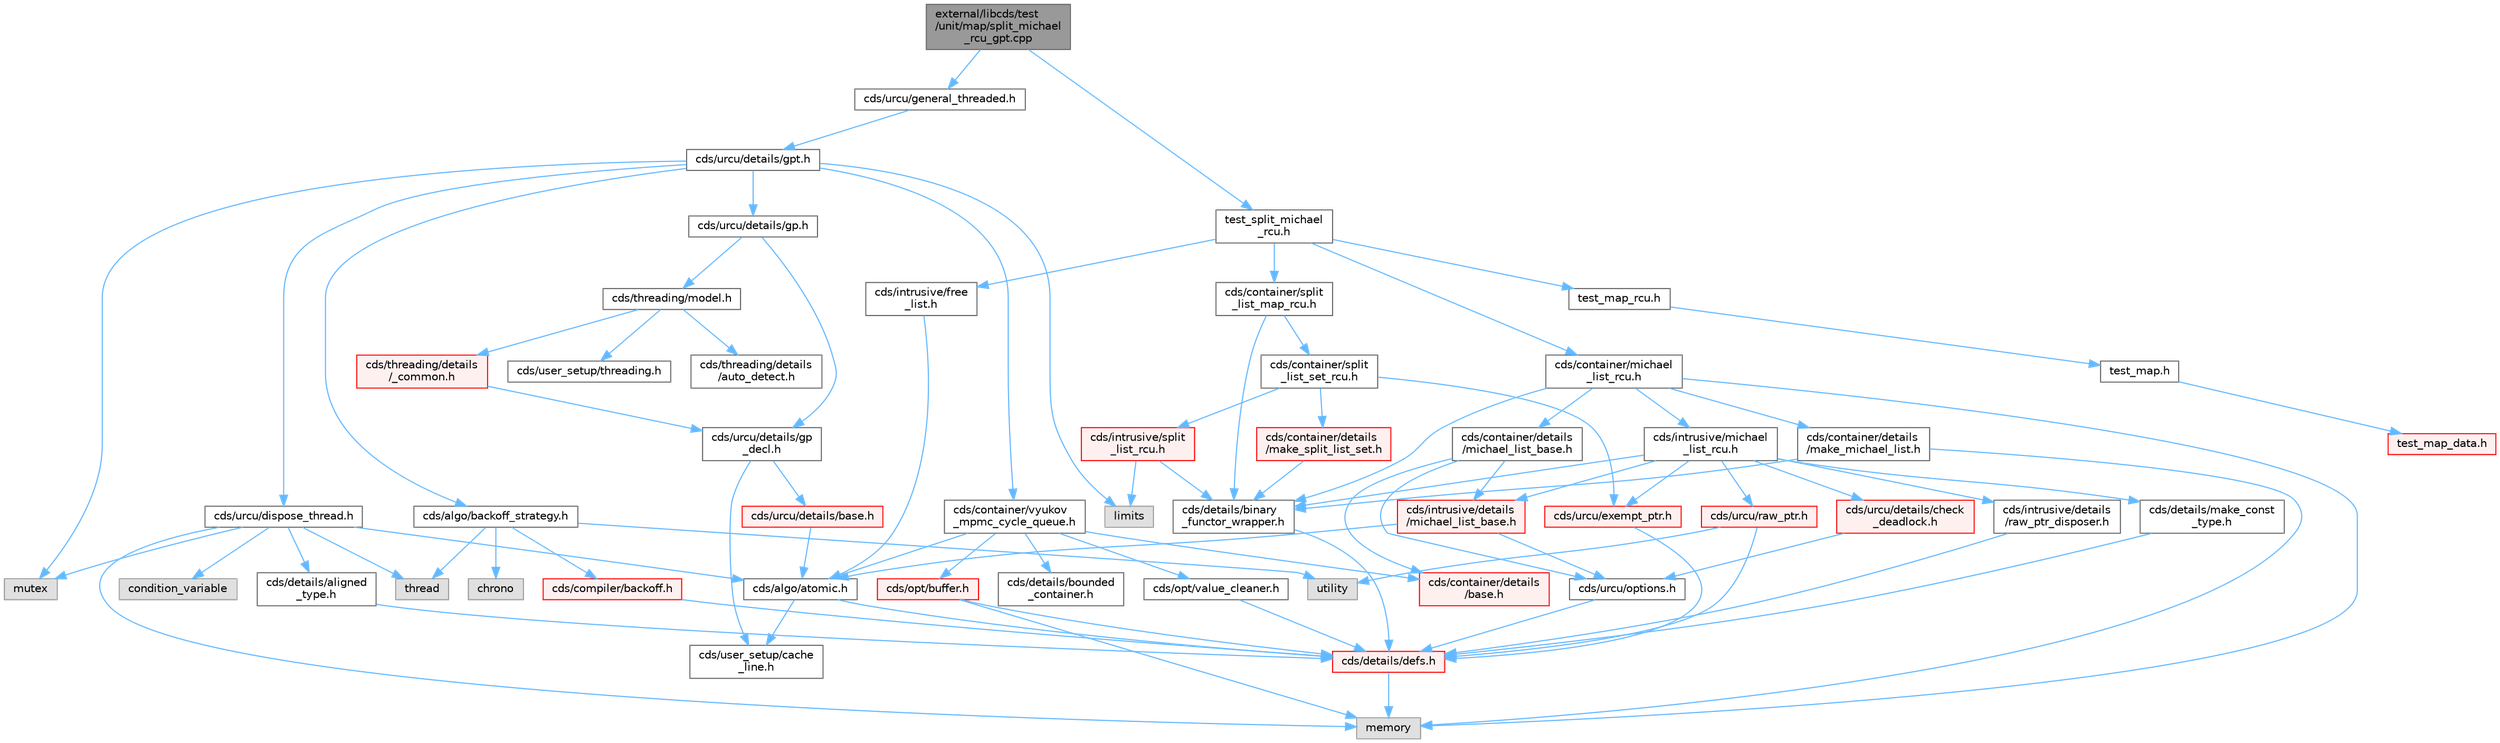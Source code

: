 digraph "external/libcds/test/unit/map/split_michael_rcu_gpt.cpp"
{
 // LATEX_PDF_SIZE
  bgcolor="transparent";
  edge [fontname=Helvetica,fontsize=10,labelfontname=Helvetica,labelfontsize=10];
  node [fontname=Helvetica,fontsize=10,shape=box,height=0.2,width=0.4];
  Node1 [id="Node000001",label="external/libcds/test\l/unit/map/split_michael\l_rcu_gpt.cpp",height=0.2,width=0.4,color="gray40", fillcolor="grey60", style="filled", fontcolor="black",tooltip=" "];
  Node1 -> Node2 [id="edge84_Node000001_Node000002",color="steelblue1",style="solid",tooltip=" "];
  Node2 [id="Node000002",label="cds/urcu/general_threaded.h",height=0.2,width=0.4,color="grey40", fillcolor="white", style="filled",URL="$general__threaded_8h.html",tooltip=" "];
  Node2 -> Node3 [id="edge85_Node000002_Node000003",color="steelblue1",style="solid",tooltip=" "];
  Node3 [id="Node000003",label="cds/urcu/details/gpt.h",height=0.2,width=0.4,color="grey40", fillcolor="white", style="filled",URL="$gpt_8h.html",tooltip=" "];
  Node3 -> Node4 [id="edge86_Node000003_Node000004",color="steelblue1",style="solid",tooltip=" "];
  Node4 [id="Node000004",label="mutex",height=0.2,width=0.4,color="grey60", fillcolor="#E0E0E0", style="filled",tooltip=" "];
  Node3 -> Node5 [id="edge87_Node000003_Node000005",color="steelblue1",style="solid",tooltip=" "];
  Node5 [id="Node000005",label="limits",height=0.2,width=0.4,color="grey60", fillcolor="#E0E0E0", style="filled",tooltip=" "];
  Node3 -> Node6 [id="edge88_Node000003_Node000006",color="steelblue1",style="solid",tooltip=" "];
  Node6 [id="Node000006",label="cds/urcu/details/gp.h",height=0.2,width=0.4,color="grey40", fillcolor="white", style="filled",URL="$gp_8h.html",tooltip=" "];
  Node6 -> Node7 [id="edge89_Node000006_Node000007",color="steelblue1",style="solid",tooltip=" "];
  Node7 [id="Node000007",label="cds/urcu/details/gp\l_decl.h",height=0.2,width=0.4,color="grey40", fillcolor="white", style="filled",URL="$gp__decl_8h.html",tooltip=" "];
  Node7 -> Node8 [id="edge90_Node000007_Node000008",color="steelblue1",style="solid",tooltip=" "];
  Node8 [id="Node000008",label="cds/urcu/details/base.h",height=0.2,width=0.4,color="red", fillcolor="#FFF0F0", style="filled",URL="$external_2libcds_2cds_2urcu_2details_2base_8h.html",tooltip=" "];
  Node8 -> Node9 [id="edge91_Node000008_Node000009",color="steelblue1",style="solid",tooltip=" "];
  Node9 [id="Node000009",label="cds/algo/atomic.h",height=0.2,width=0.4,color="grey40", fillcolor="white", style="filled",URL="$external_2libcds_2cds_2algo_2atomic_8h.html",tooltip=" "];
  Node9 -> Node10 [id="edge92_Node000009_Node000010",color="steelblue1",style="solid",tooltip=" "];
  Node10 [id="Node000010",label="cds/details/defs.h",height=0.2,width=0.4,color="red", fillcolor="#FFF0F0", style="filled",URL="$details_2defs_8h.html",tooltip=" "];
  Node10 -> Node18 [id="edge93_Node000010_Node000018",color="steelblue1",style="solid",tooltip=" "];
  Node18 [id="Node000018",label="memory",height=0.2,width=0.4,color="grey60", fillcolor="#E0E0E0", style="filled",tooltip=" "];
  Node9 -> Node23 [id="edge94_Node000009_Node000023",color="steelblue1",style="solid",tooltip=" "];
  Node23 [id="Node000023",label="cds/user_setup/cache\l_line.h",height=0.2,width=0.4,color="grey40", fillcolor="white", style="filled",URL="$cache__line_8h.html",tooltip="Cache-line size definition"];
  Node7 -> Node23 [id="edge95_Node000007_Node000023",color="steelblue1",style="solid",tooltip=" "];
  Node6 -> Node47 [id="edge96_Node000006_Node000047",color="steelblue1",style="solid",tooltip=" "];
  Node47 [id="Node000047",label="cds/threading/model.h",height=0.2,width=0.4,color="grey40", fillcolor="white", style="filled",URL="$model_8h.html",tooltip=" "];
  Node47 -> Node48 [id="edge97_Node000047_Node000048",color="steelblue1",style="solid",tooltip=" "];
  Node48 [id="Node000048",label="cds/threading/details\l/_common.h",height=0.2,width=0.4,color="red", fillcolor="#FFF0F0", style="filled",URL="$__common_8h.html",tooltip=" "];
  Node48 -> Node7 [id="edge98_Node000048_Node000007",color="steelblue1",style="solid",tooltip=" "];
  Node47 -> Node52 [id="edge99_Node000047_Node000052",color="steelblue1",style="solid",tooltip=" "];
  Node52 [id="Node000052",label="cds/user_setup/threading.h",height=0.2,width=0.4,color="grey40", fillcolor="white", style="filled",URL="$external_2libcds_2cds_2user__setup_2threading_8h.html",tooltip=" "];
  Node47 -> Node53 [id="edge100_Node000047_Node000053",color="steelblue1",style="solid",tooltip=" "];
  Node53 [id="Node000053",label="cds/threading/details\l/auto_detect.h",height=0.2,width=0.4,color="grey40", fillcolor="white", style="filled",URL="$auto__detect_8h.html",tooltip=" "];
  Node3 -> Node54 [id="edge101_Node000003_Node000054",color="steelblue1",style="solid",tooltip=" "];
  Node54 [id="Node000054",label="cds/urcu/dispose_thread.h",height=0.2,width=0.4,color="grey40", fillcolor="white", style="filled",URL="$dispose__thread_8h.html",tooltip=" "];
  Node54 -> Node18 [id="edge102_Node000054_Node000018",color="steelblue1",style="solid",tooltip=" "];
  Node54 -> Node37 [id="edge103_Node000054_Node000037",color="steelblue1",style="solid",tooltip=" "];
  Node37 [id="Node000037",label="thread",height=0.2,width=0.4,color="grey60", fillcolor="#E0E0E0", style="filled",tooltip=" "];
  Node54 -> Node4 [id="edge104_Node000054_Node000004",color="steelblue1",style="solid",tooltip=" "];
  Node54 -> Node55 [id="edge105_Node000054_Node000055",color="steelblue1",style="solid",tooltip=" "];
  Node55 [id="Node000055",label="condition_variable",height=0.2,width=0.4,color="grey60", fillcolor="#E0E0E0", style="filled",tooltip=" "];
  Node54 -> Node56 [id="edge106_Node000054_Node000056",color="steelblue1",style="solid",tooltip=" "];
  Node56 [id="Node000056",label="cds/details/aligned\l_type.h",height=0.2,width=0.4,color="grey40", fillcolor="white", style="filled",URL="$aligned__type_8h.html",tooltip=" "];
  Node56 -> Node10 [id="edge107_Node000056_Node000010",color="steelblue1",style="solid",tooltip=" "];
  Node54 -> Node9 [id="edge108_Node000054_Node000009",color="steelblue1",style="solid",tooltip=" "];
  Node3 -> Node57 [id="edge109_Node000003_Node000057",color="steelblue1",style="solid",tooltip=" "];
  Node57 [id="Node000057",label="cds/algo/backoff_strategy.h",height=0.2,width=0.4,color="grey40", fillcolor="white", style="filled",URL="$backoff__strategy_8h.html",tooltip=" "];
  Node57 -> Node42 [id="edge110_Node000057_Node000042",color="steelblue1",style="solid",tooltip=" "];
  Node42 [id="Node000042",label="utility",height=0.2,width=0.4,color="grey60", fillcolor="#E0E0E0", style="filled",tooltip=" "];
  Node57 -> Node37 [id="edge111_Node000057_Node000037",color="steelblue1",style="solid",tooltip=" "];
  Node57 -> Node58 [id="edge112_Node000057_Node000058",color="steelblue1",style="solid",tooltip=" "];
  Node58 [id="Node000058",label="chrono",height=0.2,width=0.4,color="grey60", fillcolor="#E0E0E0", style="filled",tooltip=" "];
  Node57 -> Node59 [id="edge113_Node000057_Node000059",color="steelblue1",style="solid",tooltip=" "];
  Node59 [id="Node000059",label="cds/compiler/backoff.h",height=0.2,width=0.4,color="red", fillcolor="#FFF0F0", style="filled",URL="$backoff_8h.html",tooltip=" "];
  Node59 -> Node10 [id="edge114_Node000059_Node000010",color="steelblue1",style="solid",tooltip=" "];
  Node3 -> Node61 [id="edge115_Node000003_Node000061",color="steelblue1",style="solid",tooltip=" "];
  Node61 [id="Node000061",label="cds/container/vyukov\l_mpmc_cycle_queue.h",height=0.2,width=0.4,color="grey40", fillcolor="white", style="filled",URL="$container_2vyukov__mpmc__cycle__queue_8h.html",tooltip=" "];
  Node61 -> Node62 [id="edge116_Node000061_Node000062",color="steelblue1",style="solid",tooltip=" "];
  Node62 [id="Node000062",label="cds/container/details\l/base.h",height=0.2,width=0.4,color="red", fillcolor="#FFF0F0", style="filled",URL="$external_2libcds_2cds_2container_2details_2base_8h.html",tooltip=" "];
  Node61 -> Node67 [id="edge117_Node000061_Node000067",color="steelblue1",style="solid",tooltip=" "];
  Node67 [id="Node000067",label="cds/opt/buffer.h",height=0.2,width=0.4,color="red", fillcolor="#FFF0F0", style="filled",URL="$external_2libcds_2cds_2opt_2buffer_8h.html",tooltip=" "];
  Node67 -> Node10 [id="edge118_Node000067_Node000010",color="steelblue1",style="solid",tooltip=" "];
  Node67 -> Node18 [id="edge119_Node000067_Node000018",color="steelblue1",style="solid",tooltip=" "];
  Node61 -> Node69 [id="edge120_Node000061_Node000069",color="steelblue1",style="solid",tooltip=" "];
  Node69 [id="Node000069",label="cds/opt/value_cleaner.h",height=0.2,width=0.4,color="grey40", fillcolor="white", style="filled",URL="$value__cleaner_8h.html",tooltip=" "];
  Node69 -> Node10 [id="edge121_Node000069_Node000010",color="steelblue1",style="solid",tooltip=" "];
  Node61 -> Node9 [id="edge122_Node000061_Node000009",color="steelblue1",style="solid",tooltip=" "];
  Node61 -> Node70 [id="edge123_Node000061_Node000070",color="steelblue1",style="solid",tooltip=" "];
  Node70 [id="Node000070",label="cds/details/bounded\l_container.h",height=0.2,width=0.4,color="grey40", fillcolor="white", style="filled",URL="$bounded__container_8h.html",tooltip=" "];
  Node1 -> Node71 [id="edge124_Node000001_Node000071",color="steelblue1",style="solid",tooltip=" "];
  Node71 [id="Node000071",label="test_split_michael\l_rcu.h",height=0.2,width=0.4,color="grey40", fillcolor="white", style="filled",URL="$map_2test__split__michael__rcu_8h.html",tooltip=" "];
  Node71 -> Node72 [id="edge125_Node000071_Node000072",color="steelblue1",style="solid",tooltip=" "];
  Node72 [id="Node000072",label="test_map_rcu.h",height=0.2,width=0.4,color="grey40", fillcolor="white", style="filled",URL="$test__map__rcu_8h.html",tooltip=" "];
  Node72 -> Node73 [id="edge126_Node000072_Node000073",color="steelblue1",style="solid",tooltip=" "];
  Node73 [id="Node000073",label="test_map.h",height=0.2,width=0.4,color="grey40", fillcolor="white", style="filled",URL="$map_2test__map_8h.html",tooltip=" "];
  Node73 -> Node74 [id="edge127_Node000073_Node000074",color="steelblue1",style="solid",tooltip=" "];
  Node74 [id="Node000074",label="test_map_data.h",height=0.2,width=0.4,color="red", fillcolor="#FFF0F0", style="filled",URL="$map_2test__map__data_8h.html",tooltip=" "];
  Node71 -> Node84 [id="edge128_Node000071_Node000084",color="steelblue1",style="solid",tooltip=" "];
  Node84 [id="Node000084",label="cds/container/michael\l_list_rcu.h",height=0.2,width=0.4,color="grey40", fillcolor="white", style="filled",URL="$container_2michael__list__rcu_8h.html",tooltip=" "];
  Node84 -> Node18 [id="edge129_Node000084_Node000018",color="steelblue1",style="solid",tooltip=" "];
  Node84 -> Node85 [id="edge130_Node000084_Node000085",color="steelblue1",style="solid",tooltip=" "];
  Node85 [id="Node000085",label="cds/container/details\l/michael_list_base.h",height=0.2,width=0.4,color="grey40", fillcolor="white", style="filled",URL="$container_2details_2michael__list__base_8h.html",tooltip=" "];
  Node85 -> Node62 [id="edge131_Node000085_Node000062",color="steelblue1",style="solid",tooltip=" "];
  Node85 -> Node86 [id="edge132_Node000085_Node000086",color="steelblue1",style="solid",tooltip=" "];
  Node86 [id="Node000086",label="cds/intrusive/details\l/michael_list_base.h",height=0.2,width=0.4,color="red", fillcolor="#FFF0F0", style="filled",URL="$intrusive_2details_2michael__list__base_8h.html",tooltip=" "];
  Node86 -> Node9 [id="edge133_Node000086_Node000009",color="steelblue1",style="solid",tooltip=" "];
  Node86 -> Node88 [id="edge134_Node000086_Node000088",color="steelblue1",style="solid",tooltip=" "];
  Node88 [id="Node000088",label="cds/urcu/options.h",height=0.2,width=0.4,color="grey40", fillcolor="white", style="filled",URL="$urcu_2options_8h.html",tooltip=" "];
  Node88 -> Node10 [id="edge135_Node000088_Node000010",color="steelblue1",style="solid",tooltip=" "];
  Node85 -> Node88 [id="edge136_Node000085_Node000088",color="steelblue1",style="solid",tooltip=" "];
  Node84 -> Node89 [id="edge137_Node000084_Node000089",color="steelblue1",style="solid",tooltip=" "];
  Node89 [id="Node000089",label="cds/intrusive/michael\l_list_rcu.h",height=0.2,width=0.4,color="grey40", fillcolor="white", style="filled",URL="$intrusive_2michael__list__rcu_8h.html",tooltip=" "];
  Node89 -> Node86 [id="edge138_Node000089_Node000086",color="steelblue1",style="solid",tooltip=" "];
  Node89 -> Node90 [id="edge139_Node000089_Node000090",color="steelblue1",style="solid",tooltip=" "];
  Node90 [id="Node000090",label="cds/urcu/details/check\l_deadlock.h",height=0.2,width=0.4,color="red", fillcolor="#FFF0F0", style="filled",URL="$check__deadlock_8h.html",tooltip=" "];
  Node90 -> Node88 [id="edge140_Node000090_Node000088",color="steelblue1",style="solid",tooltip=" "];
  Node89 -> Node91 [id="edge141_Node000089_Node000091",color="steelblue1",style="solid",tooltip=" "];
  Node91 [id="Node000091",label="cds/details/binary\l_functor_wrapper.h",height=0.2,width=0.4,color="grey40", fillcolor="white", style="filled",URL="$binary__functor__wrapper_8h.html",tooltip=" "];
  Node91 -> Node10 [id="edge142_Node000091_Node000010",color="steelblue1",style="solid",tooltip=" "];
  Node89 -> Node92 [id="edge143_Node000089_Node000092",color="steelblue1",style="solid",tooltip=" "];
  Node92 [id="Node000092",label="cds/details/make_const\l_type.h",height=0.2,width=0.4,color="grey40", fillcolor="white", style="filled",URL="$make__const__type_8h.html",tooltip=" "];
  Node92 -> Node10 [id="edge144_Node000092_Node000010",color="steelblue1",style="solid",tooltip=" "];
  Node89 -> Node93 [id="edge145_Node000089_Node000093",color="steelblue1",style="solid",tooltip=" "];
  Node93 [id="Node000093",label="cds/urcu/exempt_ptr.h",height=0.2,width=0.4,color="red", fillcolor="#FFF0F0", style="filled",URL="$exempt__ptr_8h.html",tooltip=" "];
  Node93 -> Node10 [id="edge146_Node000093_Node000010",color="steelblue1",style="solid",tooltip=" "];
  Node89 -> Node94 [id="edge147_Node000089_Node000094",color="steelblue1",style="solid",tooltip=" "];
  Node94 [id="Node000094",label="cds/urcu/raw_ptr.h",height=0.2,width=0.4,color="red", fillcolor="#FFF0F0", style="filled",URL="$raw__ptr_8h.html",tooltip=" "];
  Node94 -> Node42 [id="edge148_Node000094_Node000042",color="steelblue1",style="solid",tooltip=" "];
  Node94 -> Node10 [id="edge149_Node000094_Node000010",color="steelblue1",style="solid",tooltip=" "];
  Node89 -> Node95 [id="edge150_Node000089_Node000095",color="steelblue1",style="solid",tooltip=" "];
  Node95 [id="Node000095",label="cds/intrusive/details\l/raw_ptr_disposer.h",height=0.2,width=0.4,color="grey40", fillcolor="white", style="filled",URL="$raw__ptr__disposer_8h.html",tooltip=" "];
  Node95 -> Node10 [id="edge151_Node000095_Node000010",color="steelblue1",style="solid",tooltip=" "];
  Node84 -> Node96 [id="edge152_Node000084_Node000096",color="steelblue1",style="solid",tooltip=" "];
  Node96 [id="Node000096",label="cds/container/details\l/make_michael_list.h",height=0.2,width=0.4,color="grey40", fillcolor="white", style="filled",URL="$make__michael__list_8h.html",tooltip=" "];
  Node96 -> Node91 [id="edge153_Node000096_Node000091",color="steelblue1",style="solid",tooltip=" "];
  Node96 -> Node18 [id="edge154_Node000096_Node000018",color="steelblue1",style="solid",tooltip=" "];
  Node84 -> Node91 [id="edge155_Node000084_Node000091",color="steelblue1",style="solid",tooltip=" "];
  Node71 -> Node97 [id="edge156_Node000071_Node000097",color="steelblue1",style="solid",tooltip=" "];
  Node97 [id="Node000097",label="cds/container/split\l_list_map_rcu.h",height=0.2,width=0.4,color="grey40", fillcolor="white", style="filled",URL="$split__list__map__rcu_8h.html",tooltip=" "];
  Node97 -> Node98 [id="edge157_Node000097_Node000098",color="steelblue1",style="solid",tooltip=" "];
  Node98 [id="Node000098",label="cds/container/split\l_list_set_rcu.h",height=0.2,width=0.4,color="grey40", fillcolor="white", style="filled",URL="$split__list__set__rcu_8h.html",tooltip=" "];
  Node98 -> Node99 [id="edge158_Node000098_Node000099",color="steelblue1",style="solid",tooltip=" "];
  Node99 [id="Node000099",label="cds/intrusive/split\l_list_rcu.h",height=0.2,width=0.4,color="red", fillcolor="#FFF0F0", style="filled",URL="$split__list__rcu_8h.html",tooltip=" "];
  Node99 -> Node5 [id="edge159_Node000099_Node000005",color="steelblue1",style="solid",tooltip=" "];
  Node99 -> Node91 [id="edge160_Node000099_Node000091",color="steelblue1",style="solid",tooltip=" "];
  Node98 -> Node106 [id="edge161_Node000098_Node000106",color="steelblue1",style="solid",tooltip=" "];
  Node106 [id="Node000106",label="cds/container/details\l/make_split_list_set.h",height=0.2,width=0.4,color="red", fillcolor="#FFF0F0", style="filled",URL="$make__split__list__set_8h.html",tooltip=" "];
  Node106 -> Node91 [id="edge162_Node000106_Node000091",color="steelblue1",style="solid",tooltip=" "];
  Node98 -> Node93 [id="edge163_Node000098_Node000093",color="steelblue1",style="solid",tooltip=" "];
  Node97 -> Node91 [id="edge164_Node000097_Node000091",color="steelblue1",style="solid",tooltip=" "];
  Node71 -> Node103 [id="edge165_Node000071_Node000103",color="steelblue1",style="solid",tooltip=" "];
  Node103 [id="Node000103",label="cds/intrusive/free\l_list.h",height=0.2,width=0.4,color="grey40", fillcolor="white", style="filled",URL="$free__list_8h.html",tooltip=" "];
  Node103 -> Node9 [id="edge166_Node000103_Node000009",color="steelblue1",style="solid",tooltip=" "];
}
